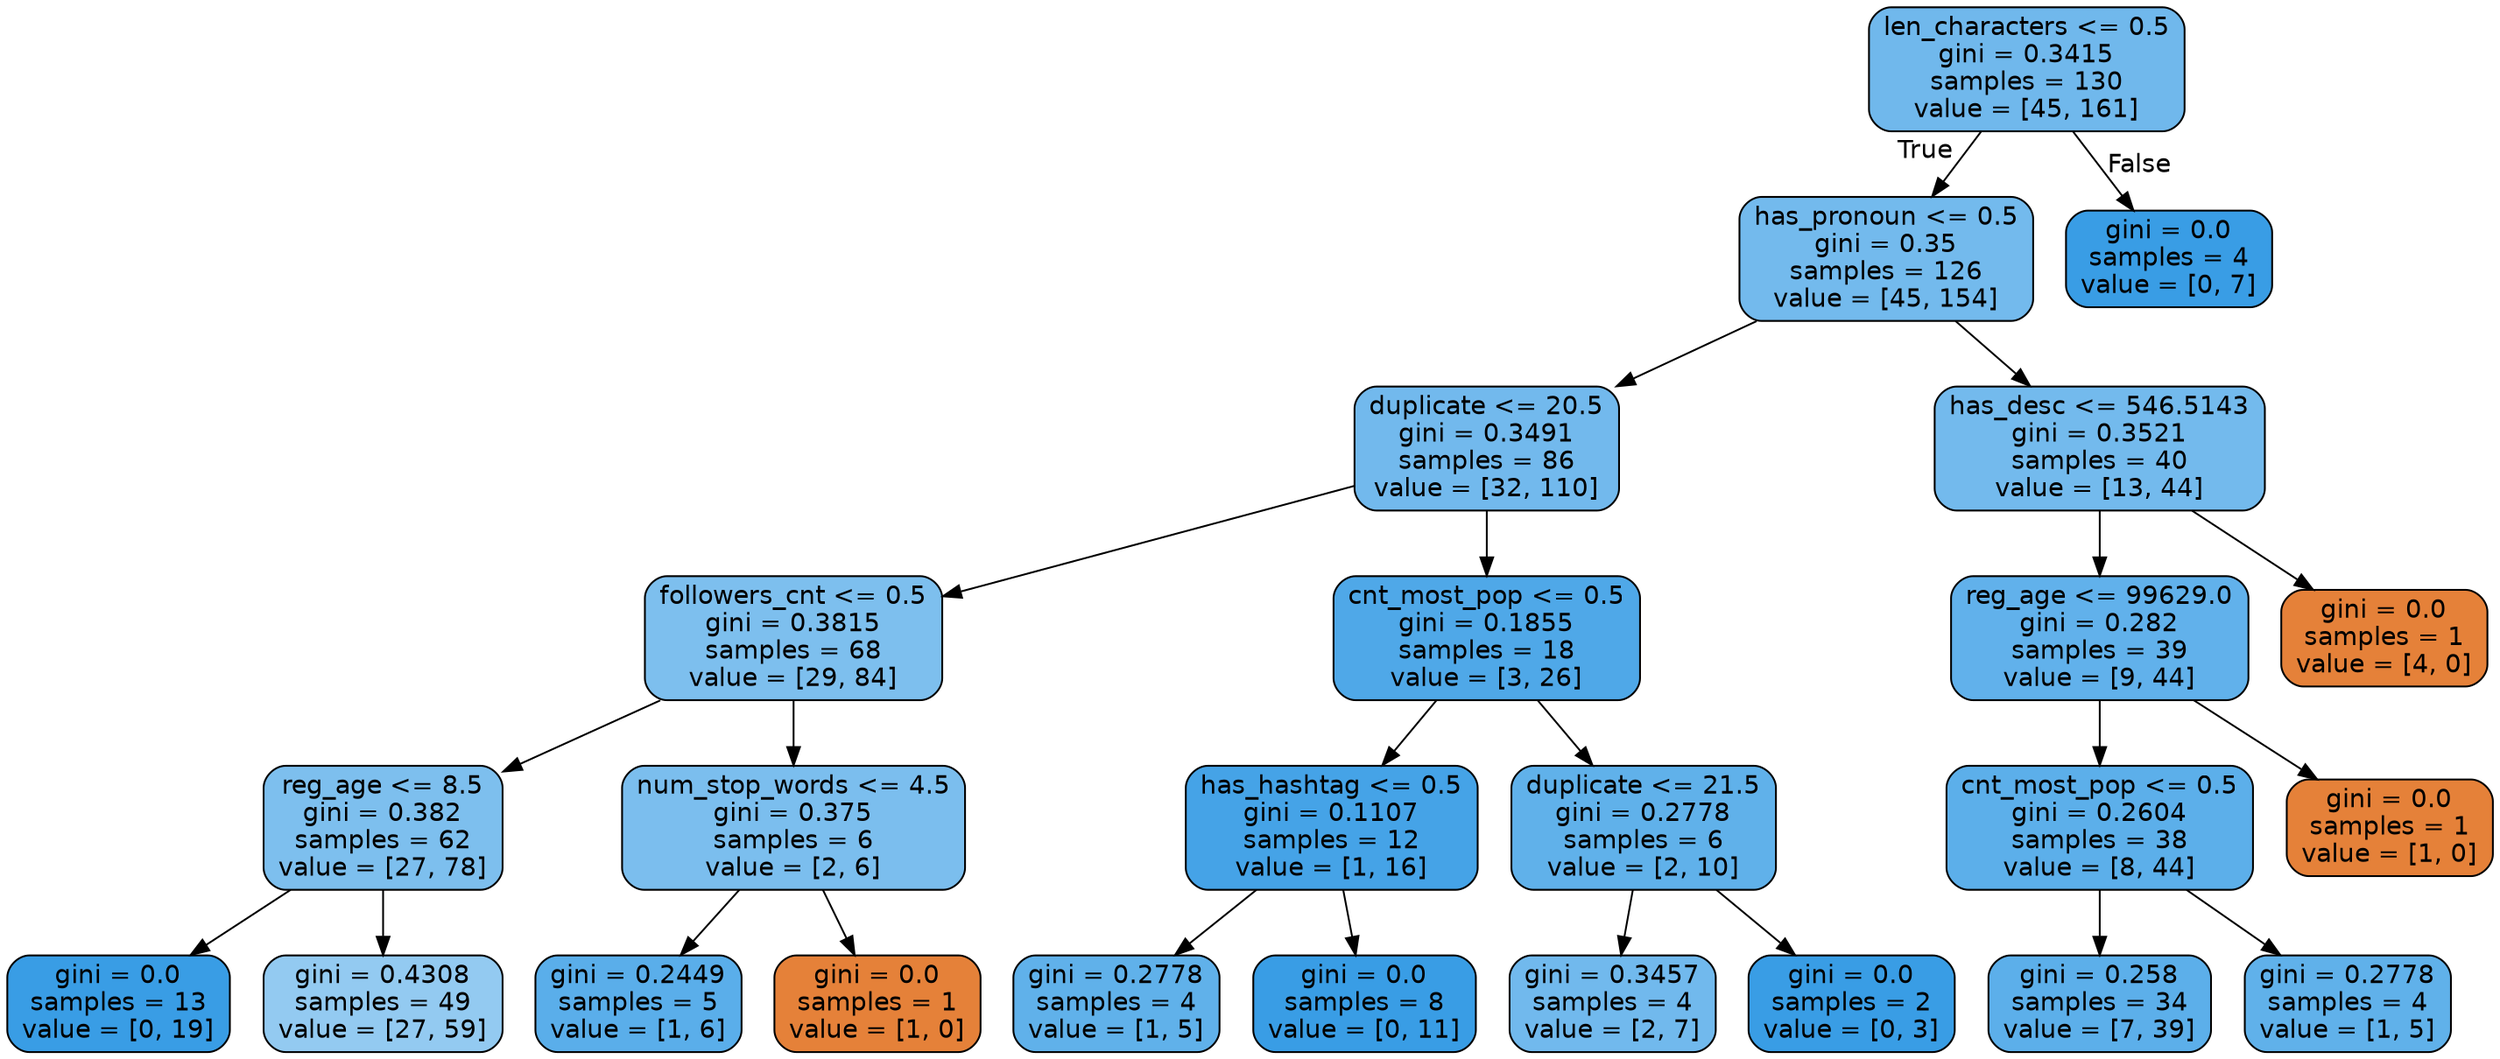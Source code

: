 digraph Tree {
node [shape=box, style="filled, rounded", color="black", fontname=helvetica] ;
edge [fontname=helvetica] ;
0 [label="len_characters <= 0.5\ngini = 0.3415\nsamples = 130\nvalue = [45, 161]", fillcolor="#399de5b8"] ;
1 [label="has_pronoun <= 0.5\ngini = 0.35\nsamples = 126\nvalue = [45, 154]", fillcolor="#399de5b4"] ;
0 -> 1 [labeldistance=2.5, labelangle=45, headlabel="True"] ;
2 [label="duplicate <= 20.5\ngini = 0.3491\nsamples = 86\nvalue = [32, 110]", fillcolor="#399de5b5"] ;
1 -> 2 ;
3 [label="followers_cnt <= 0.5\ngini = 0.3815\nsamples = 68\nvalue = [29, 84]", fillcolor="#399de5a7"] ;
2 -> 3 ;
4 [label="reg_age <= 8.5\ngini = 0.382\nsamples = 62\nvalue = [27, 78]", fillcolor="#399de5a7"] ;
3 -> 4 ;
5 [label="gini = 0.0\nsamples = 13\nvalue = [0, 19]", fillcolor="#399de5ff"] ;
4 -> 5 ;
6 [label="gini = 0.4308\nsamples = 49\nvalue = [27, 59]", fillcolor="#399de58a"] ;
4 -> 6 ;
7 [label="num_stop_words <= 4.5\ngini = 0.375\nsamples = 6\nvalue = [2, 6]", fillcolor="#399de5aa"] ;
3 -> 7 ;
8 [label="gini = 0.2449\nsamples = 5\nvalue = [1, 6]", fillcolor="#399de5d4"] ;
7 -> 8 ;
9 [label="gini = 0.0\nsamples = 1\nvalue = [1, 0]", fillcolor="#e58139ff"] ;
7 -> 9 ;
10 [label="cnt_most_pop <= 0.5\ngini = 0.1855\nsamples = 18\nvalue = [3, 26]", fillcolor="#399de5e2"] ;
2 -> 10 ;
11 [label="has_hashtag <= 0.5\ngini = 0.1107\nsamples = 12\nvalue = [1, 16]", fillcolor="#399de5ef"] ;
10 -> 11 ;
12 [label="gini = 0.2778\nsamples = 4\nvalue = [1, 5]", fillcolor="#399de5cc"] ;
11 -> 12 ;
13 [label="gini = 0.0\nsamples = 8\nvalue = [0, 11]", fillcolor="#399de5ff"] ;
11 -> 13 ;
14 [label="duplicate <= 21.5\ngini = 0.2778\nsamples = 6\nvalue = [2, 10]", fillcolor="#399de5cc"] ;
10 -> 14 ;
15 [label="gini = 0.3457\nsamples = 4\nvalue = [2, 7]", fillcolor="#399de5b6"] ;
14 -> 15 ;
16 [label="gini = 0.0\nsamples = 2\nvalue = [0, 3]", fillcolor="#399de5ff"] ;
14 -> 16 ;
17 [label="has_desc <= 546.5143\ngini = 0.3521\nsamples = 40\nvalue = [13, 44]", fillcolor="#399de5b4"] ;
1 -> 17 ;
18 [label="reg_age <= 99629.0\ngini = 0.282\nsamples = 39\nvalue = [9, 44]", fillcolor="#399de5cb"] ;
17 -> 18 ;
19 [label="cnt_most_pop <= 0.5\ngini = 0.2604\nsamples = 38\nvalue = [8, 44]", fillcolor="#399de5d1"] ;
18 -> 19 ;
20 [label="gini = 0.258\nsamples = 34\nvalue = [7, 39]", fillcolor="#399de5d1"] ;
19 -> 20 ;
21 [label="gini = 0.2778\nsamples = 4\nvalue = [1, 5]", fillcolor="#399de5cc"] ;
19 -> 21 ;
22 [label="gini = 0.0\nsamples = 1\nvalue = [1, 0]", fillcolor="#e58139ff"] ;
18 -> 22 ;
23 [label="gini = 0.0\nsamples = 1\nvalue = [4, 0]", fillcolor="#e58139ff"] ;
17 -> 23 ;
24 [label="gini = 0.0\nsamples = 4\nvalue = [0, 7]", fillcolor="#399de5ff"] ;
0 -> 24 [labeldistance=2.5, labelangle=-45, headlabel="False"] ;
}